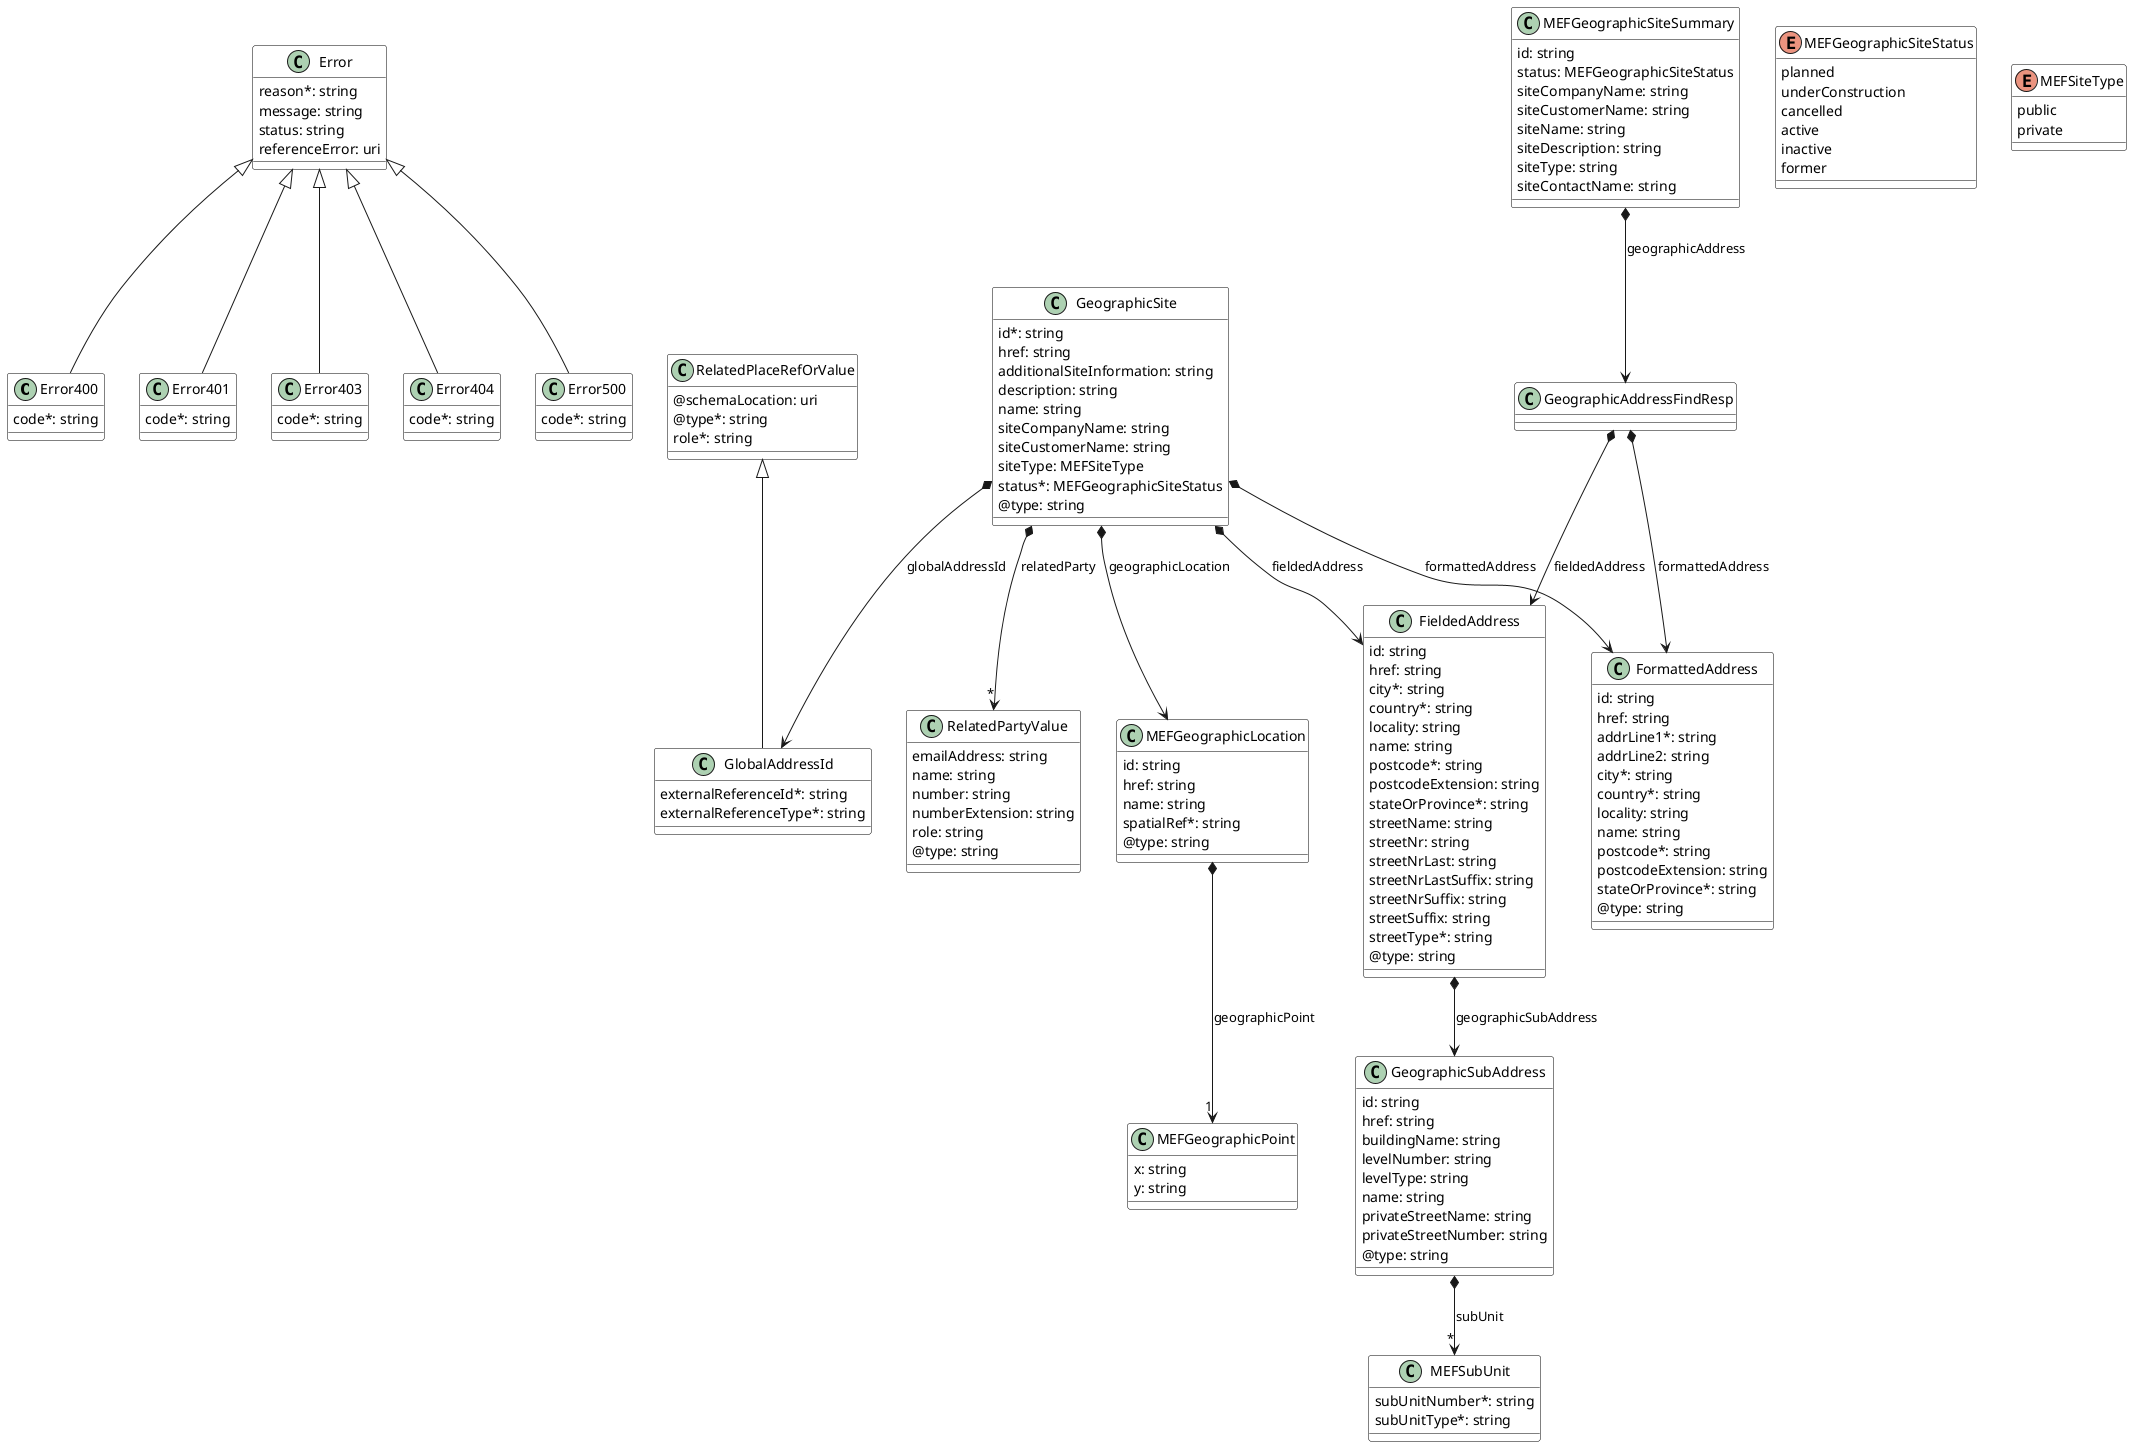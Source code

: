 @startuml
skinparam {
    ClassBackgroundColor White
    ClassBorderColor Black
}

class Error400 {

    code*: string 
}
Error <|-- Error400



class Error401 {

    code*: string 
}
Error <|-- Error401



class Error403 {

    code*: string 
}
Error <|-- Error403



class Error404 {

    code*: string 
}
Error <|-- Error404



class Error500 {

    code*: string 
}
Error <|-- Error500



class Error {

    reason*: string 
    message: string 
    status: string 
    referenceError: uri 
}



class FieldedAddress {

    id: string 
    href: string 
    city*: string 
    country*: string 
    locality: string 
    name: string 
    postcode*: string 
    postcodeExtension: string 
    stateOrProvince*: string 
    streetName: string 
    streetNr: string 
    streetNrLast: string 
    streetNrLastSuffix: string 
    streetNrSuffix: string 
    streetSuffix: string 
    streetType*: string 
    @type: string 
}

FieldedAddress *--> GeographicSubAddress : geographicSubAddress


class FormattedAddress {

    id: string 
    href: string 
    addrLine1*: string 
    addrLine2: string 
    city*: string 
    country*: string 
    locality: string 
    name: string 
    postcode*: string 
    postcodeExtension: string 
    stateOrProvince*: string 
    @type: string 
}



class GeographicAddressFindResp {

}

GeographicAddressFindResp *--> FieldedAddress : fieldedAddress
GeographicAddressFindResp *--> FormattedAddress : formattedAddress


class GeographicSite {

    id*: string 
    href: string 
    additionalSiteInformation: string 
    description: string 
    name: string 
    siteCompanyName: string 
    siteCustomerName: string 
    siteType: MEFSiteType 
    status*: MEFGeographicSiteStatus 
    @type: string 
}

GeographicSite *--> FieldedAddress : fieldedAddress
GeographicSite *--> FormattedAddress : formattedAddress
GeographicSite *--> MEFGeographicLocation : geographicLocation
GeographicSite *--> GlobalAddressId : globalAddressId
GeographicSite *-->"*" RelatedPartyValue : relatedParty


class GeographicSubAddress {

    id: string 
    href: string 
    buildingName: string 
    levelNumber: string 
    levelType: string 
    name: string 
    privateStreetName: string 
    privateStreetNumber: string 
    @type: string 
}

GeographicSubAddress *-->"*" MEFSubUnit : subUnit


class GlobalAddressId {

    externalReferenceId*: string 
    externalReferenceType*: string 
}
RelatedPlaceRefOrValue <|-- GlobalAddressId



class MEFGeographicLocation {

    id: string 
    href: string 
    name: string 
    spatialRef*: string 
    @type: string 
}

MEFGeographicLocation *-->"1" MEFGeographicPoint : geographicPoint


class MEFGeographicPoint {

    x: string 
    y: string 
}



class MEFSubUnit {

    subUnitNumber*: string 
    subUnitType*: string 
}



class RelatedPartyValue {

    emailAddress: string 
    name: string 
    number: string 
    numberExtension: string 
    role: string 
    @type: string 
}



class RelatedPlaceRefOrValue {

    @schemaLocation: uri 
    @type*: string 
    role*: string 
}



enum MEFGeographicSiteStatus {

    planned
    underConstruction
    cancelled
    active
    inactive
    former
}
class MEFGeographicSiteSummary {

    id: string 
    status: MEFGeographicSiteStatus 
    siteCompanyName: string 
    siteCustomerName: string 
    siteName: string 
    siteDescription: string 
    siteType: string 
    siteContactName: string 
}

MEFGeographicSiteSummary *--> GeographicAddressFindResp : geographicAddress


enum MEFSiteType {

    public
    private
}
@enduml
